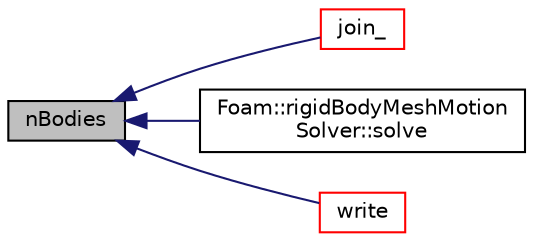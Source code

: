 digraph "nBodies"
{
  bgcolor="transparent";
  edge [fontname="Helvetica",fontsize="10",labelfontname="Helvetica",labelfontsize="10"];
  node [fontname="Helvetica",fontsize="10",shape=record];
  rankdir="LR";
  Node470 [label="nBodies",height=0.2,width=0.4,color="black", fillcolor="grey75", style="filled", fontcolor="black"];
  Node470 -> Node471 [dir="back",color="midnightblue",fontsize="10",style="solid",fontname="Helvetica"];
  Node471 [label="join_",height=0.2,width=0.4,color="red",URL="$a30453.html#ab5cc3084af83721de12efcfb5457972b",tooltip="Join the given body to the parent with ID parentID via the given. "];
  Node470 -> Node475 [dir="back",color="midnightblue",fontsize="10",style="solid",fontname="Helvetica"];
  Node475 [label="Foam::rigidBodyMeshMotion\lSolver::solve",height=0.2,width=0.4,color="black",URL="$a30489.html#af7d39f0eac0af0ed5785935ac72a1e7d",tooltip="Solve for motion. "];
  Node470 -> Node476 [dir="back",color="midnightblue",fontsize="10",style="solid",fontname="Helvetica"];
  Node476 [label="write",height=0.2,width=0.4,color="red",URL="$a30453.html#a293fdfec8bdfbd5c3913ab4c9f3454ff",tooltip="Write. "];
}
